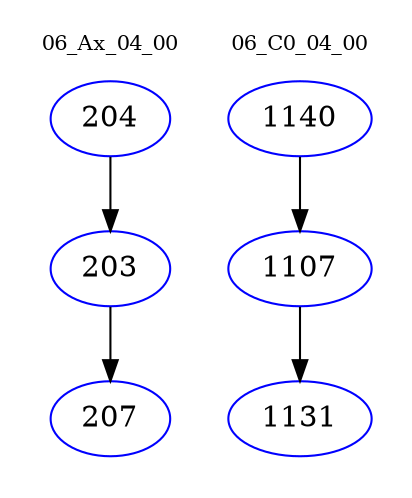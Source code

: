 digraph{
subgraph cluster_0 {
color = white
label = "06_Ax_04_00";
fontsize=10;
T0_204 [label="204", color="blue"]
T0_204 -> T0_203 [color="black"]
T0_203 [label="203", color="blue"]
T0_203 -> T0_207 [color="black"]
T0_207 [label="207", color="blue"]
}
subgraph cluster_1 {
color = white
label = "06_C0_04_00";
fontsize=10;
T1_1140 [label="1140", color="blue"]
T1_1140 -> T1_1107 [color="black"]
T1_1107 [label="1107", color="blue"]
T1_1107 -> T1_1131 [color="black"]
T1_1131 [label="1131", color="blue"]
}
}
